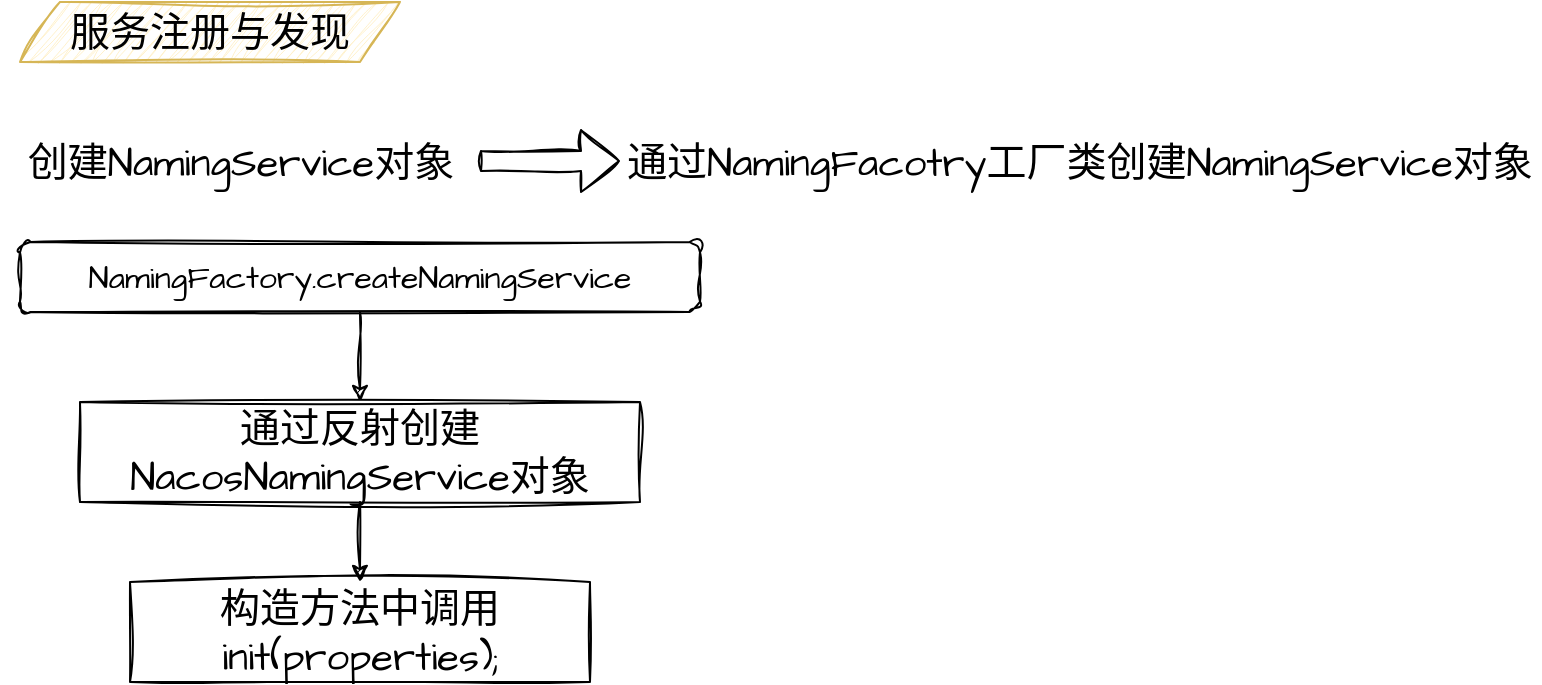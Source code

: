 <mxfile version="22.0.4" type="github">
  <diagram name="第 1 页" id="CJJhauZ1sSAFdNGBMgmO">
    <mxGraphModel dx="2913" dy="1835" grid="1" gridSize="10" guides="1" tooltips="1" connect="1" arrows="1" fold="1" page="1" pageScale="1" pageWidth="827" pageHeight="1169" math="0" shadow="0">
      <root>
        <mxCell id="0" />
        <mxCell id="1" parent="0" />
        <mxCell id="zcyaIf9toeNR7-TaGVq1-6" value="创建NamingService对象" style="text;html=1;align=center;verticalAlign=middle;resizable=0;points=[];autosize=1;strokeColor=none;fillColor=none;fontSize=20;fontFamily=Architects Daughter;" vertex="1" parent="1">
          <mxGeometry x="-1650" y="-1090" width="240" height="40" as="geometry" />
        </mxCell>
        <mxCell id="zcyaIf9toeNR7-TaGVq1-8" value="服务注册与发现" style="shape=parallelogram;perimeter=parallelogramPerimeter;whiteSpace=wrap;html=1;fixedSize=1;sketch=1;hachureGap=4;jiggle=2;curveFitting=1;fontFamily=Architects Daughter;fontSource=https%3A%2F%2Ffonts.googleapis.com%2Fcss%3Ffamily%3DArchitects%2BDaughter;fontSize=20;fillColor=#fff2cc;strokeColor=#d6b656;" vertex="1" parent="1">
          <mxGeometry x="-1640" y="-1150" width="190" height="30" as="geometry" />
        </mxCell>
        <mxCell id="zcyaIf9toeNR7-TaGVq1-17" style="edgeStyle=orthogonalEdgeStyle;rounded=0;sketch=1;hachureGap=4;jiggle=2;curveFitting=1;orthogonalLoop=1;jettySize=auto;html=1;exitX=0.5;exitY=1;exitDx=0;exitDy=0;entryX=0.5;entryY=0;entryDx=0;entryDy=0;fontFamily=Architects Daughter;fontSource=https%3A%2F%2Ffonts.googleapis.com%2Fcss%3Ffamily%3DArchitects%2BDaughter;fontSize=16;" edge="1" parent="1" source="zcyaIf9toeNR7-TaGVq1-10" target="zcyaIf9toeNR7-TaGVq1-15">
          <mxGeometry relative="1" as="geometry" />
        </mxCell>
        <mxCell id="zcyaIf9toeNR7-TaGVq1-10" value="NamingFactory.createNamingService" style="rounded=1;whiteSpace=wrap;html=1;sketch=1;hachureGap=4;jiggle=2;curveFitting=1;fontFamily=Architects Daughter;fontSource=https%3A%2F%2Ffonts.googleapis.com%2Fcss%3Ffamily%3DArchitects%2BDaughter;fontSize=16;" vertex="1" parent="1">
          <mxGeometry x="-1640" y="-1030" width="340" height="35" as="geometry" />
        </mxCell>
        <mxCell id="zcyaIf9toeNR7-TaGVq1-11" value="通过NamingFacotry工厂类创建NamingService对象" style="text;html=1;strokeColor=none;fillColor=none;align=center;verticalAlign=middle;whiteSpace=wrap;rounded=0;fontSize=20;fontFamily=Architects Daughter;" vertex="1" parent="1">
          <mxGeometry x="-1340" y="-1092.5" width="460" height="45" as="geometry" />
        </mxCell>
        <mxCell id="zcyaIf9toeNR7-TaGVq1-12" value="" style="shape=flexArrow;endArrow=classic;html=1;rounded=0;sketch=1;hachureGap=4;jiggle=2;curveFitting=1;fontFamily=Architects Daughter;fontSource=https%3A%2F%2Ffonts.googleapis.com%2Fcss%3Ffamily%3DArchitects%2BDaughter;fontSize=16;" edge="1" parent="1">
          <mxGeometry width="50" height="50" relative="1" as="geometry">
            <mxPoint x="-1410" y="-1070.5" as="sourcePoint" />
            <mxPoint x="-1340" y="-1070.5" as="targetPoint" />
          </mxGeometry>
        </mxCell>
        <mxCell id="zcyaIf9toeNR7-TaGVq1-18" style="edgeStyle=orthogonalEdgeStyle;rounded=0;sketch=1;hachureGap=4;jiggle=2;curveFitting=1;orthogonalLoop=1;jettySize=auto;html=1;exitX=0.5;exitY=1;exitDx=0;exitDy=0;fontFamily=Architects Daughter;fontSource=https%3A%2F%2Ffonts.googleapis.com%2Fcss%3Ffamily%3DArchitects%2BDaughter;fontSize=16;" edge="1" parent="1" source="zcyaIf9toeNR7-TaGVq1-15" target="zcyaIf9toeNR7-TaGVq1-19">
          <mxGeometry relative="1" as="geometry">
            <mxPoint x="-1470" y="-860" as="targetPoint" />
          </mxGeometry>
        </mxCell>
        <mxCell id="zcyaIf9toeNR7-TaGVq1-15" value="通过反射创建&lt;br&gt;NacosNamingService对象" style="rounded=0;whiteSpace=wrap;html=1;sketch=1;hachureGap=4;jiggle=2;curveFitting=1;fontFamily=Architects Daughter;fontSource=https%3A%2F%2Ffonts.googleapis.com%2Fcss%3Ffamily%3DArchitects%2BDaughter;fontSize=20;" vertex="1" parent="1">
          <mxGeometry x="-1610" y="-950" width="280" height="50" as="geometry" />
        </mxCell>
        <mxCell id="zcyaIf9toeNR7-TaGVq1-19" value="构造方法中调用init(properties);" style="rounded=0;whiteSpace=wrap;html=1;sketch=1;hachureGap=4;jiggle=2;curveFitting=1;fontFamily=Architects Daughter;fontSource=https%3A%2F%2Ffonts.googleapis.com%2Fcss%3Ffamily%3DArchitects%2BDaughter;fontSize=20;" vertex="1" parent="1">
          <mxGeometry x="-1585" y="-860" width="230" height="50" as="geometry" />
        </mxCell>
      </root>
    </mxGraphModel>
  </diagram>
</mxfile>
